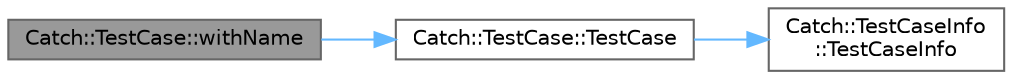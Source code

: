 digraph "Catch::TestCase::withName"
{
 // LATEX_PDF_SIZE
  bgcolor="transparent";
  edge [fontname=Helvetica,fontsize=10,labelfontname=Helvetica,labelfontsize=10];
  node [fontname=Helvetica,fontsize=10,shape=box,height=0.2,width=0.4];
  rankdir="LR";
  Node1 [id="Node000001",label="Catch::TestCase::withName",height=0.2,width=0.4,color="gray40", fillcolor="grey60", style="filled", fontcolor="black",tooltip=" "];
  Node1 -> Node2 [id="edge3_Node000001_Node000002",color="steelblue1",style="solid",tooltip=" "];
  Node2 [id="Node000002",label="Catch::TestCase::TestCase",height=0.2,width=0.4,color="grey40", fillcolor="white", style="filled",URL="$class_catch_1_1_test_case.html#aae5709fc1cb68e19ab0ac27e1ffd6a76",tooltip=" "];
  Node2 -> Node3 [id="edge4_Node000002_Node000003",color="steelblue1",style="solid",tooltip=" "];
  Node3 [id="Node000003",label="Catch::TestCaseInfo\l::TestCaseInfo",height=0.2,width=0.4,color="grey40", fillcolor="white", style="filled",URL="$struct_catch_1_1_test_case_info.html#ad1a6b08b5a83d1c5eb4596b727b5305f",tooltip=" "];
}
